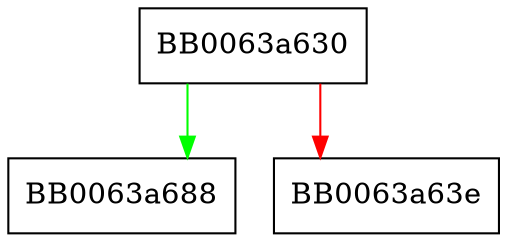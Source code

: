 digraph RSA_padding_add_PKCS1_type_1 {
  node [shape="box"];
  graph [splines=ortho];
  BB0063a630 -> BB0063a688 [color="green"];
  BB0063a630 -> BB0063a63e [color="red"];
}